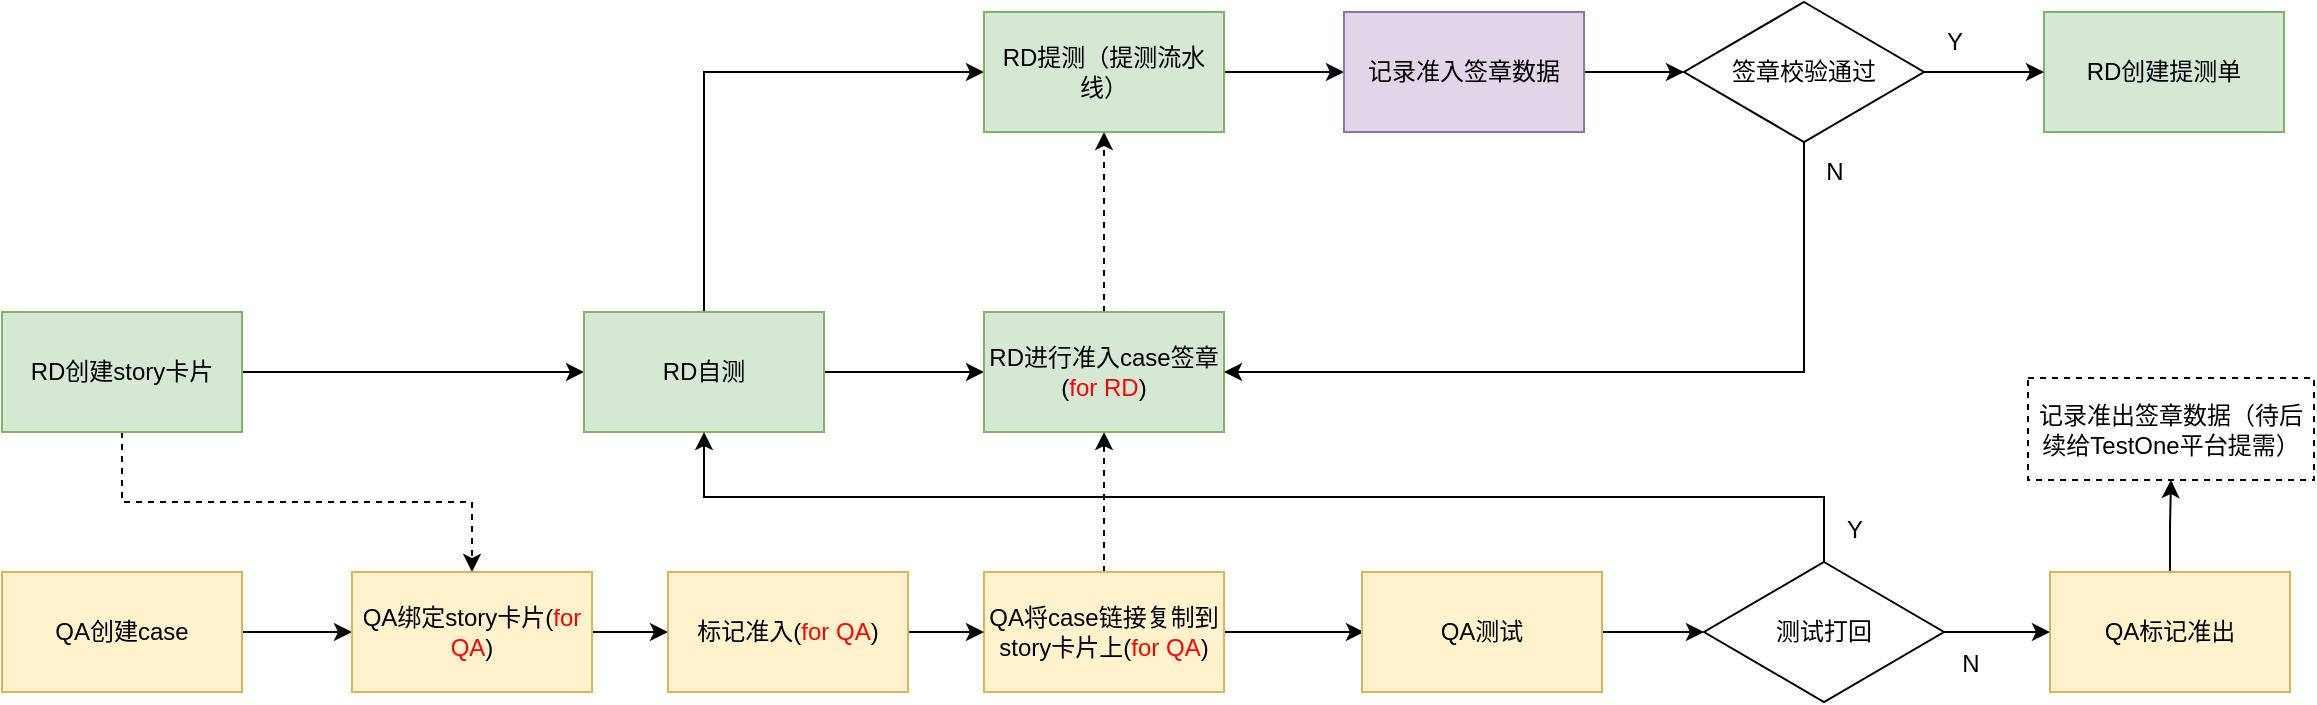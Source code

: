 <mxfile version="24.0.7" type="github">
  <diagram name="第 1 页" id="4GC9Re9vAwxGPbqN0lid">
    <mxGraphModel dx="2261" dy="803" grid="0" gridSize="10" guides="1" tooltips="1" connect="1" arrows="1" fold="1" page="1" pageScale="1" pageWidth="827" pageHeight="1169" math="0" shadow="0">
      <root>
        <mxCell id="0" />
        <mxCell id="1" parent="0" />
        <mxCell id="TbxEhllLpYrLfIHG-JdV-8" style="edgeStyle=orthogonalEdgeStyle;rounded=0;orthogonalLoop=1;jettySize=auto;html=1;exitX=0.5;exitY=1;exitDx=0;exitDy=0;entryX=0.5;entryY=0;entryDx=0;entryDy=0;dashed=1;" parent="1" source="TbxEhllLpYrLfIHG-JdV-1" target="TbxEhllLpYrLfIHG-JdV-3" edge="1">
          <mxGeometry relative="1" as="geometry" />
        </mxCell>
        <mxCell id="TbxEhllLpYrLfIHG-JdV-9" style="edgeStyle=orthogonalEdgeStyle;rounded=0;orthogonalLoop=1;jettySize=auto;html=1;exitX=1;exitY=0.5;exitDx=0;exitDy=0;entryX=0;entryY=0.5;entryDx=0;entryDy=0;" parent="1" source="TbxEhllLpYrLfIHG-JdV-1" target="TbxEhllLpYrLfIHG-JdV-4" edge="1">
          <mxGeometry relative="1" as="geometry" />
        </mxCell>
        <mxCell id="TbxEhllLpYrLfIHG-JdV-1" value="RD创建story卡片" style="rounded=0;whiteSpace=wrap;html=1;fillColor=#d5e8d4;strokeColor=#82b366;" parent="1" vertex="1">
          <mxGeometry x="-71" y="340" width="120" height="60" as="geometry" />
        </mxCell>
        <mxCell id="TbxEhllLpYrLfIHG-JdV-19" style="edgeStyle=orthogonalEdgeStyle;rounded=0;orthogonalLoop=1;jettySize=auto;html=1;exitX=1;exitY=0.5;exitDx=0;exitDy=0;" parent="1" source="TbxEhllLpYrLfIHG-JdV-2" target="TbxEhllLpYrLfIHG-JdV-3" edge="1">
          <mxGeometry relative="1" as="geometry" />
        </mxCell>
        <mxCell id="TbxEhllLpYrLfIHG-JdV-2" value="QA创建case" style="rounded=0;whiteSpace=wrap;html=1;fillColor=#fff2cc;strokeColor=#d6b656;" parent="1" vertex="1">
          <mxGeometry x="-71" y="470" width="120" height="60" as="geometry" />
        </mxCell>
        <mxCell id="TbxEhllLpYrLfIHG-JdV-20" style="edgeStyle=orthogonalEdgeStyle;rounded=0;orthogonalLoop=1;jettySize=auto;html=1;exitX=1;exitY=0.5;exitDx=0;exitDy=0;entryX=0;entryY=0.5;entryDx=0;entryDy=0;" parent="1" source="TbxEhllLpYrLfIHG-JdV-3" target="Ncl1tENGZS2jCaxSyl5G-1" edge="1">
          <mxGeometry relative="1" as="geometry" />
        </mxCell>
        <mxCell id="TbxEhllLpYrLfIHG-JdV-3" value="QA绑定story卡片(&lt;font color=&quot;#ff0000&quot;&gt;for QA&lt;/font&gt;)" style="rounded=0;whiteSpace=wrap;html=1;fillColor=#fff2cc;strokeColor=#d6b656;" parent="1" vertex="1">
          <mxGeometry x="104" y="470" width="120" height="60" as="geometry" />
        </mxCell>
        <mxCell id="TbxEhllLpYrLfIHG-JdV-10" style="edgeStyle=orthogonalEdgeStyle;rounded=0;orthogonalLoop=1;jettySize=auto;html=1;exitX=1;exitY=0.5;exitDx=0;exitDy=0;entryX=0;entryY=0.5;entryDx=0;entryDy=0;" parent="1" source="TbxEhllLpYrLfIHG-JdV-4" target="TbxEhllLpYrLfIHG-JdV-6" edge="1">
          <mxGeometry relative="1" as="geometry" />
        </mxCell>
        <mxCell id="TbxEhllLpYrLfIHG-JdV-13" style="edgeStyle=orthogonalEdgeStyle;rounded=0;orthogonalLoop=1;jettySize=auto;html=1;exitX=0.5;exitY=0;exitDx=0;exitDy=0;entryX=0;entryY=0.5;entryDx=0;entryDy=0;" parent="1" source="TbxEhllLpYrLfIHG-JdV-4" target="TbxEhllLpYrLfIHG-JdV-7" edge="1">
          <mxGeometry relative="1" as="geometry" />
        </mxCell>
        <mxCell id="TbxEhllLpYrLfIHG-JdV-4" value="RD自测" style="rounded=0;whiteSpace=wrap;html=1;fillColor=#d5e8d4;strokeColor=#82b366;" parent="1" vertex="1">
          <mxGeometry x="220" y="340" width="120" height="60" as="geometry" />
        </mxCell>
        <mxCell id="TbxEhllLpYrLfIHG-JdV-11" style="edgeStyle=orthogonalEdgeStyle;rounded=0;orthogonalLoop=1;jettySize=auto;html=1;exitX=0.5;exitY=0;exitDx=0;exitDy=0;entryX=0.5;entryY=1;entryDx=0;entryDy=0;dashed=1;" parent="1" source="TbxEhllLpYrLfIHG-JdV-5" target="TbxEhllLpYrLfIHG-JdV-6" edge="1">
          <mxGeometry relative="1" as="geometry" />
        </mxCell>
        <mxCell id="TbxEhllLpYrLfIHG-JdV-26" style="edgeStyle=orthogonalEdgeStyle;rounded=0;orthogonalLoop=1;jettySize=auto;html=1;exitX=1;exitY=0.5;exitDx=0;exitDy=0;entryX=0;entryY=0.5;entryDx=0;entryDy=0;" parent="1" source="TbxEhllLpYrLfIHG-JdV-5" edge="1">
          <mxGeometry relative="1" as="geometry">
            <mxPoint x="610" y="500" as="targetPoint" />
          </mxGeometry>
        </mxCell>
        <mxCell id="TbxEhllLpYrLfIHG-JdV-5" value="QA将case链接复制到story卡片上(&lt;font color=&quot;#ff0000&quot;&gt;for QA&lt;/font&gt;)" style="rounded=0;whiteSpace=wrap;html=1;fillColor=#fff2cc;strokeColor=#d6b656;" parent="1" vertex="1">
          <mxGeometry x="420" y="470" width="120" height="60" as="geometry" />
        </mxCell>
        <mxCell id="TbxEhllLpYrLfIHG-JdV-12" style="edgeStyle=orthogonalEdgeStyle;rounded=0;orthogonalLoop=1;jettySize=auto;html=1;exitX=0.5;exitY=0;exitDx=0;exitDy=0;entryX=0.5;entryY=1;entryDx=0;entryDy=0;dashed=1;" parent="1" source="TbxEhllLpYrLfIHG-JdV-6" target="TbxEhllLpYrLfIHG-JdV-7" edge="1">
          <mxGeometry relative="1" as="geometry" />
        </mxCell>
        <mxCell id="TbxEhllLpYrLfIHG-JdV-6" value="RD进行准入case签章(&lt;font color=&quot;#ff0000&quot;&gt;for RD&lt;/font&gt;)" style="rounded=0;whiteSpace=wrap;html=1;fillColor=#d5e8d4;strokeColor=#82b366;" parent="1" vertex="1">
          <mxGeometry x="420" y="340" width="120" height="60" as="geometry" />
        </mxCell>
        <mxCell id="TbxEhllLpYrLfIHG-JdV-17" style="edgeStyle=orthogonalEdgeStyle;rounded=0;orthogonalLoop=1;jettySize=auto;html=1;exitX=1;exitY=0.5;exitDx=0;exitDy=0;entryX=0;entryY=0.5;entryDx=0;entryDy=0;" parent="1" source="TbxEhllLpYrLfIHG-JdV-7" target="TbxEhllLpYrLfIHG-JdV-22" edge="1">
          <mxGeometry relative="1" as="geometry" />
        </mxCell>
        <mxCell id="TbxEhllLpYrLfIHG-JdV-7" value="RD提测（提测流水线）" style="rounded=0;whiteSpace=wrap;html=1;fillColor=#d5e8d4;strokeColor=#82b366;" parent="1" vertex="1">
          <mxGeometry x="420" y="190" width="120" height="60" as="geometry" />
        </mxCell>
        <mxCell id="TbxEhllLpYrLfIHG-JdV-14" value="N" style="text;html=1;align=center;verticalAlign=middle;resizable=0;points=[];autosize=1;strokeColor=none;fillColor=none;" parent="1" vertex="1">
          <mxGeometry x="830" y="255" width="30" height="30" as="geometry" />
        </mxCell>
        <mxCell id="TbxEhllLpYrLfIHG-JdV-15" value="RD创建提测单" style="rounded=0;whiteSpace=wrap;html=1;fillColor=#d5e8d4;strokeColor=#82b366;" parent="1" vertex="1">
          <mxGeometry x="950" y="190" width="120" height="60" as="geometry" />
        </mxCell>
        <mxCell id="TbxEhllLpYrLfIHG-JdV-18" style="edgeStyle=orthogonalEdgeStyle;rounded=0;orthogonalLoop=1;jettySize=auto;html=1;exitX=0.5;exitY=1;exitDx=0;exitDy=0;entryX=1;entryY=0.5;entryDx=0;entryDy=0;" parent="1" source="TbxEhllLpYrLfIHG-JdV-16" target="TbxEhllLpYrLfIHG-JdV-6" edge="1">
          <mxGeometry relative="1" as="geometry">
            <mxPoint x="820" y="320" as="targetPoint" />
          </mxGeometry>
        </mxCell>
        <mxCell id="TbxEhllLpYrLfIHG-JdV-21" style="edgeStyle=orthogonalEdgeStyle;rounded=0;orthogonalLoop=1;jettySize=auto;html=1;exitX=1;exitY=0.5;exitDx=0;exitDy=0;entryX=0;entryY=0.5;entryDx=0;entryDy=0;" parent="1" source="TbxEhllLpYrLfIHG-JdV-16" target="TbxEhllLpYrLfIHG-JdV-15" edge="1">
          <mxGeometry relative="1" as="geometry" />
        </mxCell>
        <mxCell id="TbxEhllLpYrLfIHG-JdV-16" value="签章校验通过" style="rhombus;whiteSpace=wrap;html=1;" parent="1" vertex="1">
          <mxGeometry x="770" y="185" width="120" height="70" as="geometry" />
        </mxCell>
        <mxCell id="TbxEhllLpYrLfIHG-JdV-23" style="edgeStyle=orthogonalEdgeStyle;rounded=0;orthogonalLoop=1;jettySize=auto;html=1;exitX=1;exitY=0.5;exitDx=0;exitDy=0;entryX=0;entryY=0.5;entryDx=0;entryDy=0;" parent="1" source="TbxEhllLpYrLfIHG-JdV-22" target="TbxEhllLpYrLfIHG-JdV-16" edge="1">
          <mxGeometry relative="1" as="geometry" />
        </mxCell>
        <mxCell id="TbxEhllLpYrLfIHG-JdV-22" value="记录准入签章数据" style="rounded=0;whiteSpace=wrap;html=1;fillColor=#e1d5e7;strokeColor=#9673a6;" parent="1" vertex="1">
          <mxGeometry x="600" y="190" width="120" height="60" as="geometry" />
        </mxCell>
        <mxCell id="TbxEhllLpYrLfIHG-JdV-24" value="Y" style="text;html=1;align=center;verticalAlign=middle;resizable=0;points=[];autosize=1;strokeColor=none;fillColor=none;" parent="1" vertex="1">
          <mxGeometry x="890" y="190" width="30" height="30" as="geometry" />
        </mxCell>
        <mxCell id="TbxEhllLpYrLfIHG-JdV-29" style="edgeStyle=orthogonalEdgeStyle;rounded=0;orthogonalLoop=1;jettySize=auto;html=1;exitX=0.5;exitY=0;exitDx=0;exitDy=0;entryX=0.5;entryY=1;entryDx=0;entryDy=0;" parent="1" source="TbxEhllLpYrLfIHG-JdV-25" target="TbxEhllLpYrLfIHG-JdV-28" edge="1">
          <mxGeometry relative="1" as="geometry" />
        </mxCell>
        <mxCell id="TbxEhllLpYrLfIHG-JdV-25" value="QA标记准出" style="rounded=0;whiteSpace=wrap;html=1;fillColor=#fff2cc;strokeColor=#d6b656;" parent="1" vertex="1">
          <mxGeometry x="953" y="470" width="120" height="60" as="geometry" />
        </mxCell>
        <mxCell id="TbxEhllLpYrLfIHG-JdV-28" value="记录准出签章数据（待后续给TestOne平台提需）" style="rounded=0;whiteSpace=wrap;html=1;dashed=1;" parent="1" vertex="1">
          <mxGeometry x="942" y="373" width="143" height="51" as="geometry" />
        </mxCell>
        <mxCell id="TbxEhllLpYrLfIHG-JdV-34" style="edgeStyle=orthogonalEdgeStyle;rounded=0;orthogonalLoop=1;jettySize=auto;html=1;exitX=0.5;exitY=0;exitDx=0;exitDy=0;entryX=0.5;entryY=1;entryDx=0;entryDy=0;" parent="1" source="TbxEhllLpYrLfIHG-JdV-31" target="TbxEhllLpYrLfIHG-JdV-4" edge="1">
          <mxGeometry relative="1" as="geometry" />
        </mxCell>
        <mxCell id="TbxEhllLpYrLfIHG-JdV-35" style="edgeStyle=orthogonalEdgeStyle;rounded=0;orthogonalLoop=1;jettySize=auto;html=1;exitX=1;exitY=0.5;exitDx=0;exitDy=0;entryX=0;entryY=0.5;entryDx=0;entryDy=0;" parent="1" source="TbxEhllLpYrLfIHG-JdV-31" target="TbxEhllLpYrLfIHG-JdV-25" edge="1">
          <mxGeometry relative="1" as="geometry" />
        </mxCell>
        <mxCell id="TbxEhllLpYrLfIHG-JdV-31" value="测试打回" style="rhombus;whiteSpace=wrap;html=1;" parent="1" vertex="1">
          <mxGeometry x="780" y="465" width="120" height="70" as="geometry" />
        </mxCell>
        <mxCell id="TbxEhllLpYrLfIHG-JdV-33" style="edgeStyle=orthogonalEdgeStyle;rounded=0;orthogonalLoop=1;jettySize=auto;html=1;exitX=1;exitY=0.5;exitDx=0;exitDy=0;entryX=0;entryY=0.5;entryDx=0;entryDy=0;" parent="1" source="TbxEhllLpYrLfIHG-JdV-32" target="TbxEhllLpYrLfIHG-JdV-31" edge="1">
          <mxGeometry relative="1" as="geometry" />
        </mxCell>
        <mxCell id="TbxEhllLpYrLfIHG-JdV-32" value="QA测试" style="rounded=0;whiteSpace=wrap;html=1;fillColor=#fff2cc;strokeColor=#d6b656;" parent="1" vertex="1">
          <mxGeometry x="609" y="470" width="120" height="60" as="geometry" />
        </mxCell>
        <mxCell id="TbxEhllLpYrLfIHG-JdV-36" value="Y" style="text;html=1;align=center;verticalAlign=middle;resizable=0;points=[];autosize=1;strokeColor=none;fillColor=none;" parent="1" vertex="1">
          <mxGeometry x="842" y="436" width="26" height="26" as="geometry" />
        </mxCell>
        <mxCell id="TbxEhllLpYrLfIHG-JdV-37" value="N" style="text;html=1;align=center;verticalAlign=middle;resizable=0;points=[];autosize=1;strokeColor=none;fillColor=none;" parent="1" vertex="1">
          <mxGeometry x="899" y="503" width="27" height="26" as="geometry" />
        </mxCell>
        <mxCell id="Ncl1tENGZS2jCaxSyl5G-2" style="edgeStyle=orthogonalEdgeStyle;rounded=0;orthogonalLoop=1;jettySize=auto;html=1;exitX=1;exitY=0.5;exitDx=0;exitDy=0;entryX=0;entryY=0.5;entryDx=0;entryDy=0;" parent="1" source="Ncl1tENGZS2jCaxSyl5G-1" target="TbxEhllLpYrLfIHG-JdV-5" edge="1">
          <mxGeometry relative="1" as="geometry" />
        </mxCell>
        <mxCell id="Ncl1tENGZS2jCaxSyl5G-1" value="标记准入(&lt;font color=&quot;#ff0000&quot;&gt;for QA&lt;/font&gt;)" style="rounded=0;whiteSpace=wrap;html=1;fillColor=#fff2cc;strokeColor=#d6b656;" parent="1" vertex="1">
          <mxGeometry x="262" y="470" width="120" height="60" as="geometry" />
        </mxCell>
      </root>
    </mxGraphModel>
  </diagram>
</mxfile>
